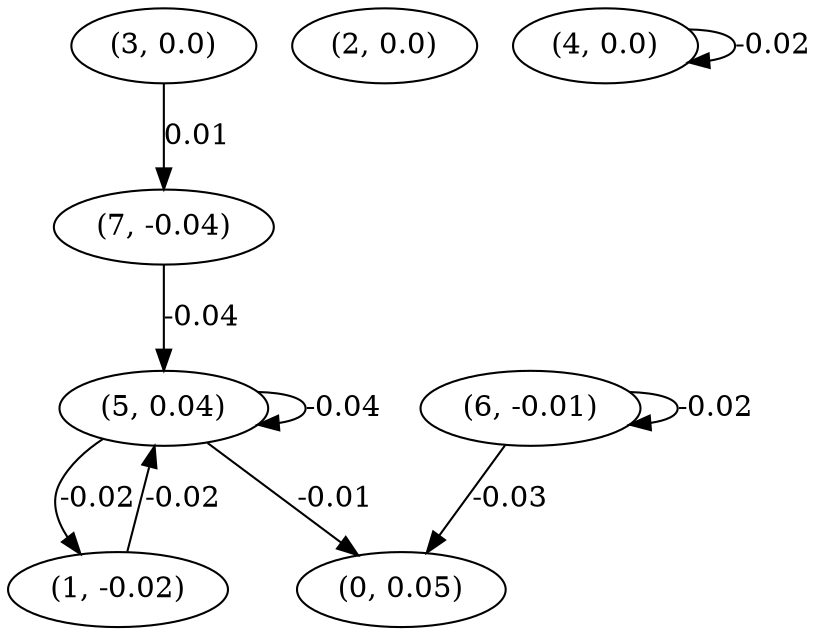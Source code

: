 digraph {
    0 [ label = "(0, 0.05)" ]
    1 [ label = "(1, -0.02)" ]
    2 [ label = "(2, 0.0)" ]
    3 [ label = "(3, 0.0)" ]
    4 [ label = "(4, 0.0)" ]
    5 [ label = "(5, 0.04)" ]
    6 [ label = "(6, -0.01)" ]
    7 [ label = "(7, -0.04)" ]
    4 -> 4 [ label = "-0.02" ]
    5 -> 5 [ label = "-0.04" ]
    6 -> 6 [ label = "-0.02" ]
    5 -> 0 [ label = "-0.01" ]
    6 -> 0 [ label = "-0.03" ]
    5 -> 1 [ label = "-0.02" ]
    1 -> 5 [ label = "-0.02" ]
    7 -> 5 [ label = "-0.04" ]
    3 -> 7 [ label = "0.01" ]
}

